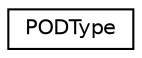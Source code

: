 digraph "Graphical Class Hierarchy"
{
  edge [fontname="Helvetica",fontsize="10",labelfontname="Helvetica",labelfontsize="10"];
  node [fontname="Helvetica",fontsize="10",shape=record];
  rankdir="LR";
  Node0 [label="PODType",height=0.2,width=0.4,color="black", fillcolor="white", style="filled",URL="$struct_p_o_d_type.html"];
}
